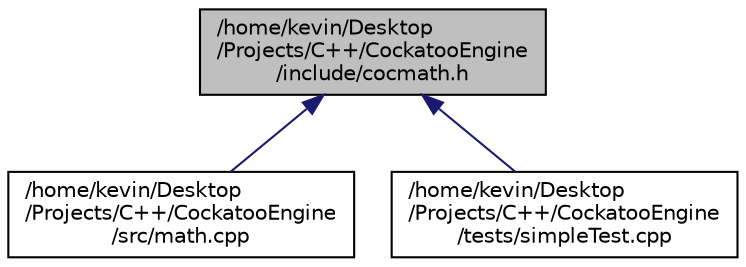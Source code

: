 digraph "/home/kevin/Desktop/Projects/C++/CockatooEngine/include/cocmath.h"
{
  edge [fontname="Helvetica",fontsize="10",labelfontname="Helvetica",labelfontsize="10"];
  node [fontname="Helvetica",fontsize="10",shape=record];
  Node1 [label="/home/kevin/Desktop\l/Projects/C++/CockatooEngine\l/include/cocmath.h",height=0.2,width=0.4,color="black", fillcolor="grey75", style="filled", fontcolor="black"];
  Node1 -> Node2 [dir="back",color="midnightblue",fontsize="10",style="solid",fontname="Helvetica"];
  Node2 [label="/home/kevin/Desktop\l/Projects/C++/CockatooEngine\l/src/math.cpp",height=0.2,width=0.4,color="black", fillcolor="white", style="filled",URL="$a00007.html"];
  Node1 -> Node3 [dir="back",color="midnightblue",fontsize="10",style="solid",fontname="Helvetica"];
  Node3 [label="/home/kevin/Desktop\l/Projects/C++/CockatooEngine\l/tests/simpleTest.cpp",height=0.2,width=0.4,color="black", fillcolor="white", style="filled",URL="$a00008.html"];
}
